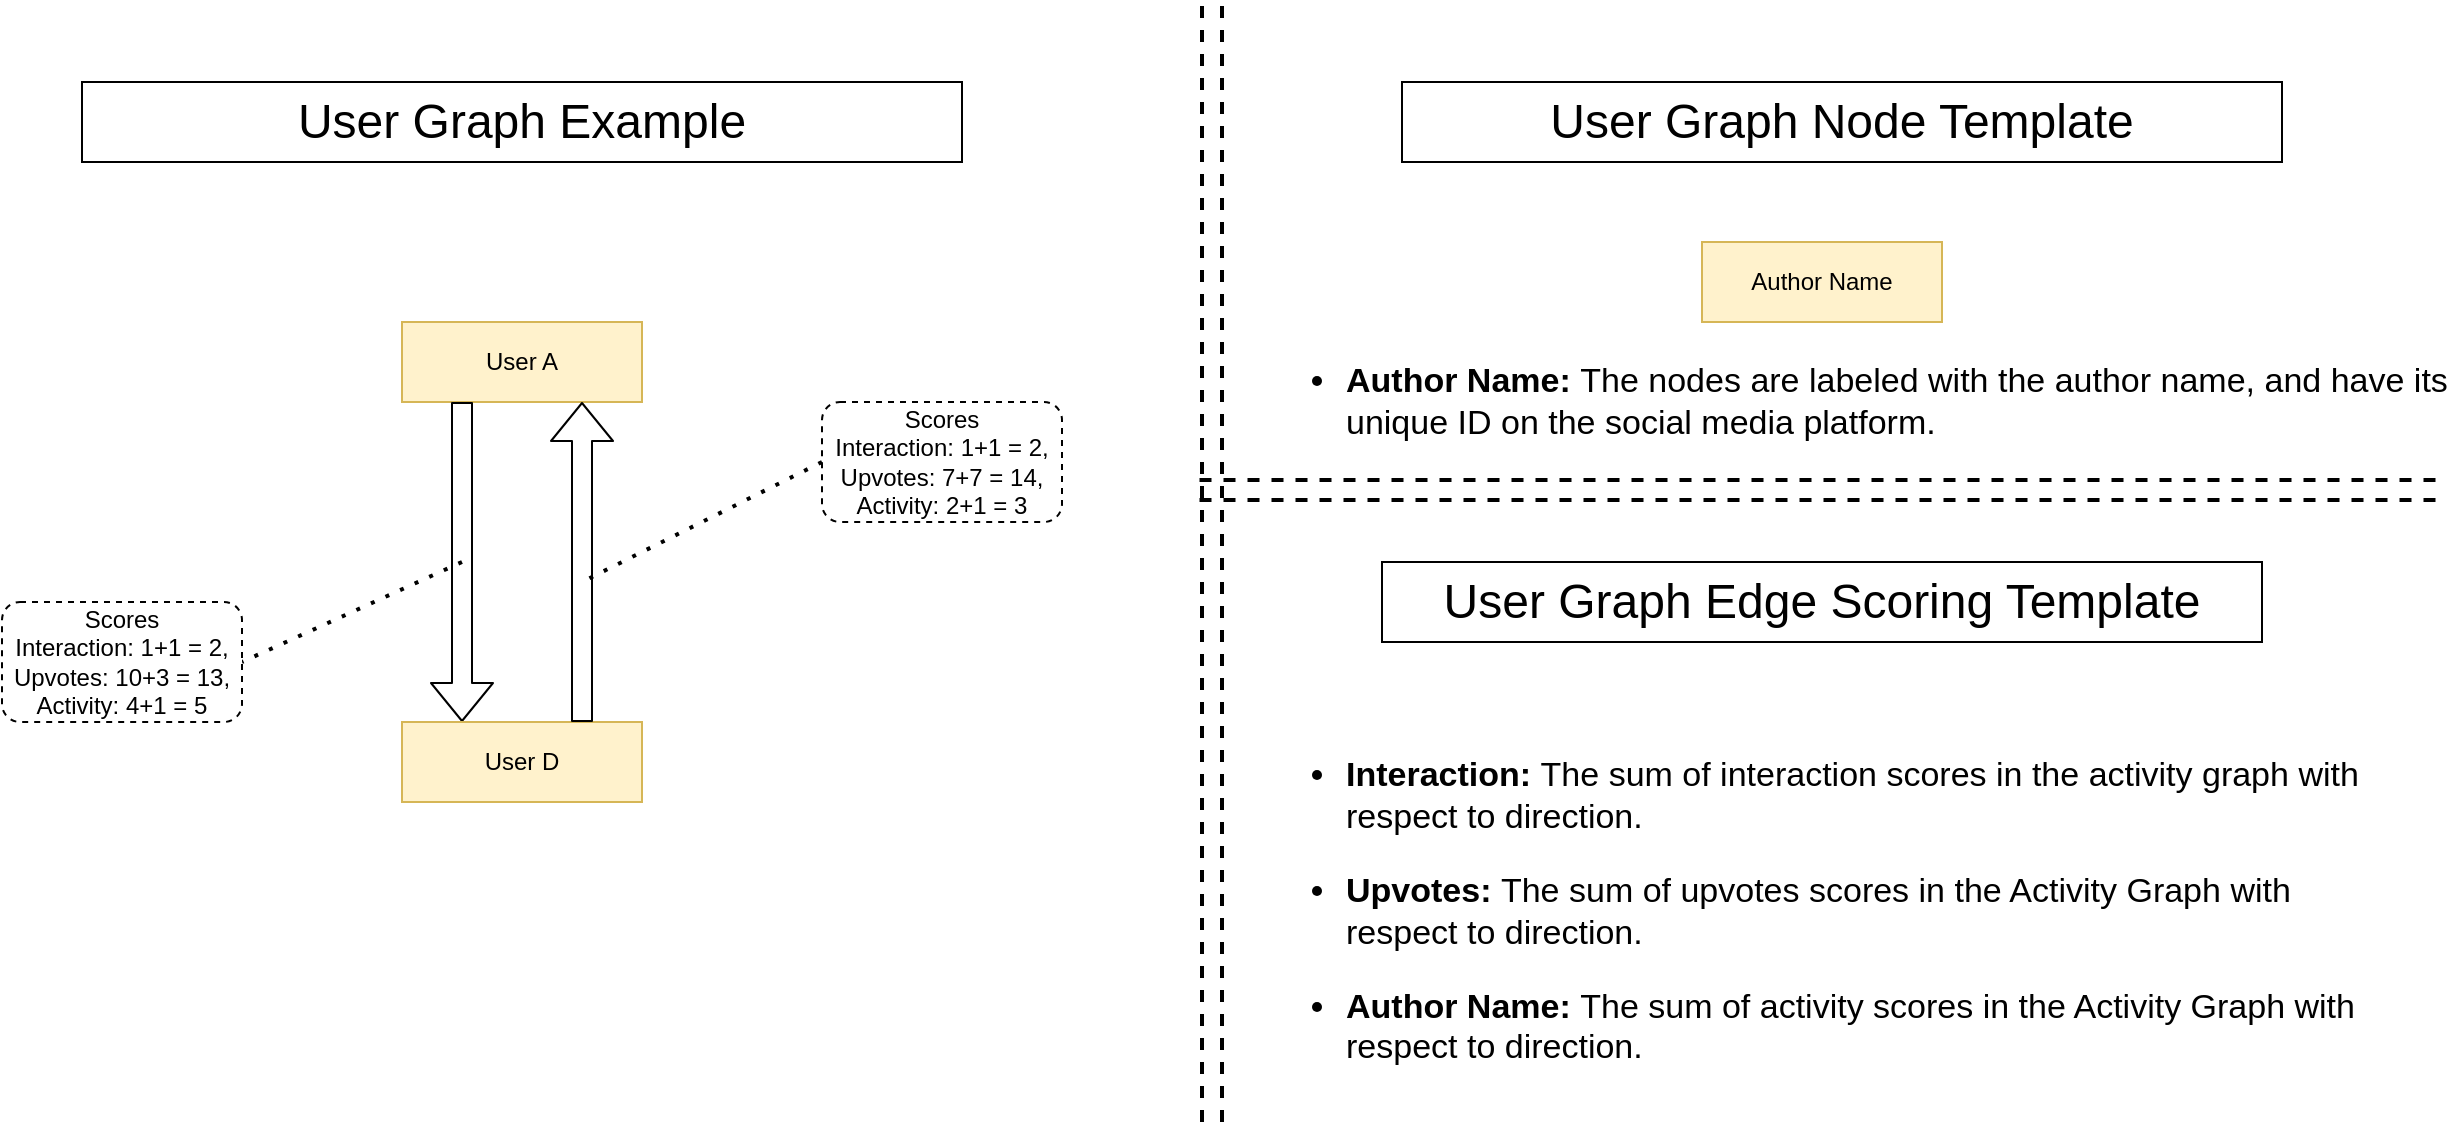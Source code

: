 <mxfile version="14.7.6" type="device"><diagram id="X9vE8NF6FMygyPZbVo7U" name="Page-1"><mxGraphModel dx="2500" dy="2244" grid="1" gridSize="10" guides="1" tooltips="1" connect="1" arrows="1" fold="1" page="1" pageScale="1" pageWidth="827" pageHeight="1169" math="0" shadow="0"><root><mxCell id="0"/><mxCell id="1" parent="0"/><mxCell id="zYwZanu02HVRFI503at1-1" value="Author Name" style="rounded=0;whiteSpace=wrap;html=1;fillColor=#fff2cc;strokeColor=#d6b656;" parent="1" vertex="1"><mxGeometry x="690" y="80" width="120" height="40" as="geometry"/></mxCell><mxCell id="zYwZanu02HVRFI503at1-4" value="User A" style="rounded=0;whiteSpace=wrap;html=1;fillColor=#fff2cc;strokeColor=#d6b656;" parent="1" vertex="1"><mxGeometry x="40" y="120" width="120" height="40" as="geometry"/></mxCell><mxCell id="zYwZanu02HVRFI503at1-19" value="" style="shape=flexArrow;endArrow=classic;html=1;entryX=0.25;entryY=0;entryDx=0;entryDy=0;" parent="1" target="zYwZanu02HVRFI503at1-47" edge="1"><mxGeometry width="50" height="50" relative="1" as="geometry"><mxPoint x="70" y="160" as="sourcePoint"/><mxPoint x="50" y="410" as="targetPoint"/></mxGeometry></mxCell><mxCell id="zYwZanu02HVRFI503at1-23" value="" style="endArrow=none;dashed=1;html=1;strokeWidth=2;" parent="1" edge="1"><mxGeometry width="50" height="50" relative="1" as="geometry"><mxPoint x="440" y="520" as="sourcePoint"/><mxPoint x="440" y="-40" as="targetPoint"/></mxGeometry></mxCell><mxCell id="zYwZanu02HVRFI503at1-24" value="" style="endArrow=none;dashed=1;html=1;strokeWidth=2;" parent="1" edge="1"><mxGeometry width="50" height="50" relative="1" as="geometry"><mxPoint x="450" y="520" as="sourcePoint"/><mxPoint x="450" y="-40" as="targetPoint"/></mxGeometry></mxCell><mxCell id="zYwZanu02HVRFI503at1-25" value="&lt;font style=&quot;font-size: 24px&quot;&gt;User Graph Node Template&lt;/font&gt;" style="text;html=1;fillColor=none;align=center;verticalAlign=middle;whiteSpace=wrap;rounded=0;strokeColor=#000000;" parent="1" vertex="1"><mxGeometry x="540" width="440" height="40" as="geometry"/></mxCell><mxCell id="zYwZanu02HVRFI503at1-26" value="&lt;font style=&quot;font-size: 24px&quot;&gt;User Graph Example&lt;/font&gt;" style="text;html=1;fillColor=none;align=center;verticalAlign=middle;whiteSpace=wrap;rounded=0;strokeColor=#000000;" parent="1" vertex="1"><mxGeometry x="-120" width="440" height="40" as="geometry"/></mxCell><mxCell id="zYwZanu02HVRFI503at1-27" value="&lt;font style=&quot;font-size: 24px&quot;&gt;User Graph Edge Scoring Template&lt;/font&gt;" style="text;html=1;fillColor=none;align=center;verticalAlign=middle;whiteSpace=wrap;rounded=0;strokeColor=#000000;" parent="1" vertex="1"><mxGeometry x="530" y="240" width="440" height="40" as="geometry"/></mxCell><mxCell id="zYwZanu02HVRFI503at1-43" value="&lt;ul style=&quot;font-size: 17px&quot;&gt;&lt;li style=&quot;font-size: 17px&quot;&gt;&lt;font style=&quot;font-size: 17px&quot;&gt;&lt;b&gt;Author Name:&lt;/b&gt;&amp;nbsp;The nodes are labeled with the author name, and have its unique ID on the social media platform.&lt;/font&gt;&lt;/li&gt;&lt;/ul&gt;" style="text;html=1;strokeColor=none;fillColor=none;align=left;verticalAlign=middle;whiteSpace=wrap;rounded=0;fontSize=17;" parent="1" vertex="1"><mxGeometry x="470" y="140" width="600" height="40" as="geometry"/></mxCell><mxCell id="zYwZanu02HVRFI503at1-44" value="" style="endArrow=none;dashed=1;html=1;strokeWidth=2;" parent="1" edge="1"><mxGeometry width="50" height="50" relative="1" as="geometry"><mxPoint x="438.75" y="199" as="sourcePoint"/><mxPoint x="1061.25" y="199" as="targetPoint"/></mxGeometry></mxCell><mxCell id="zYwZanu02HVRFI503at1-45" value="" style="endArrow=none;dashed=1;html=1;strokeWidth=2;" parent="1" edge="1"><mxGeometry width="50" height="50" relative="1" as="geometry"><mxPoint x="438.75" y="209" as="sourcePoint"/><mxPoint x="1061.25" y="209" as="targetPoint"/></mxGeometry></mxCell><mxCell id="zYwZanu02HVRFI503at1-46" value="&lt;ul style=&quot;font-size: 17px&quot;&gt;&lt;li&gt;&lt;font style=&quot;font-size: 17px&quot;&gt;&lt;b&gt;Interaction: &lt;/b&gt;The sum of interaction scores in the activity graph with respect to direction.&lt;/font&gt;&lt;/li&gt;&lt;/ul&gt;&lt;ul style=&quot;font-size: 17px&quot;&gt;&lt;li&gt;&lt;font style=&quot;font-size: 17px&quot;&gt;&lt;b&gt;Upvotes: &lt;/b&gt;The sum of upvotes scores in the Activity Graph with respect to direction.&lt;/font&gt;&lt;/li&gt;&lt;/ul&gt;&lt;ul style=&quot;font-size: 17px&quot;&gt;&lt;li&gt;&lt;font style=&quot;font-size: 17px&quot;&gt;&lt;b&gt;Author Name: &lt;/b&gt;The sum of activity scores in the Activity Graph with respect to direction.&lt;/font&gt;&lt;/li&gt;&lt;/ul&gt;" style="text;html=1;strokeColor=none;fillColor=none;align=left;verticalAlign=middle;whiteSpace=wrap;rounded=0;" parent="1" vertex="1"><mxGeometry x="470" y="320" width="560" height="190" as="geometry"/></mxCell><mxCell id="zYwZanu02HVRFI503at1-47" value="User D" style="rounded=0;whiteSpace=wrap;html=1;fillColor=#fff2cc;strokeColor=#d6b656;" parent="1" vertex="1"><mxGeometry x="40" y="320" width="120" height="40" as="geometry"/></mxCell><mxCell id="zYwZanu02HVRFI503at1-49" value="" style="shape=flexArrow;endArrow=classic;html=1;exitX=0.75;exitY=0;exitDx=0;exitDy=0;entryX=0.75;entryY=1;entryDx=0;entryDy=0;" parent="1" source="zYwZanu02HVRFI503at1-47" target="zYwZanu02HVRFI503at1-4" edge="1"><mxGeometry width="50" height="50" relative="1" as="geometry"><mxPoint x="60" y="300" as="sourcePoint"/><mxPoint x="250" y="200" as="targetPoint"/></mxGeometry></mxCell><mxCell id="-Z0z7ML-DCxj0dVSKXbe-1" value="" style="endArrow=none;dashed=1;html=1;dashPattern=1 3;strokeWidth=2;entryX=1;entryY=0.5;entryDx=0;entryDy=0;" edge="1" parent="1" target="-Z0z7ML-DCxj0dVSKXbe-2"><mxGeometry width="50" height="50" relative="1" as="geometry"><mxPoint x="70" y="240" as="sourcePoint"/><mxPoint x="170" y="375" as="targetPoint"/></mxGeometry></mxCell><mxCell id="-Z0z7ML-DCxj0dVSKXbe-2" value="Scores&lt;br&gt;Interaction: 1+1 = 2,&lt;br&gt;Upvotes: 10+3 = 13,&lt;br&gt;Activity: 4+1 = 5" style="rounded=1;whiteSpace=wrap;html=1;dashed=1;" vertex="1" parent="1"><mxGeometry x="-160" y="260" width="120" height="60" as="geometry"/></mxCell><mxCell id="-Z0z7ML-DCxj0dVSKXbe-3" value="Scores&lt;br&gt;Interaction: 1+1 = 2,&lt;br&gt;Upvotes: 7+7 = 14,&lt;br&gt;Activity: 2+1 = 3" style="rounded=1;whiteSpace=wrap;html=1;dashed=1;" vertex="1" parent="1"><mxGeometry x="250" y="160" width="120" height="60" as="geometry"/></mxCell><mxCell id="-Z0z7ML-DCxj0dVSKXbe-4" value="" style="endArrow=none;dashed=1;html=1;dashPattern=1 3;strokeWidth=2;exitX=0;exitY=0.5;exitDx=0;exitDy=0;" edge="1" parent="1" source="-Z0z7ML-DCxj0dVSKXbe-3"><mxGeometry width="50" height="50" relative="1" as="geometry"><mxPoint x="80" y="250" as="sourcePoint"/><mxPoint x="130" y="250" as="targetPoint"/></mxGeometry></mxCell></root></mxGraphModel></diagram></mxfile>